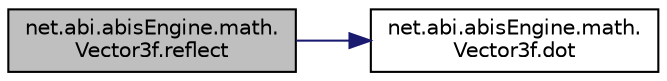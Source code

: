 digraph "net.abi.abisEngine.math.Vector3f.reflect"
{
 // LATEX_PDF_SIZE
  edge [fontname="Helvetica",fontsize="10",labelfontname="Helvetica",labelfontsize="10"];
  node [fontname="Helvetica",fontsize="10",shape=record];
  rankdir="LR";
  Node1 [label="net.abi.abisEngine.math.\lVector3f.reflect",height=0.2,width=0.4,color="black", fillcolor="grey75", style="filled", fontcolor="black",tooltip=" "];
  Node1 -> Node2 [color="midnightblue",fontsize="10",style="solid",fontname="Helvetica"];
  Node2 [label="net.abi.abisEngine.math.\lVector3f.dot",height=0.2,width=0.4,color="black", fillcolor="white", style="filled",URL="$d3/de5/classnet_1_1abi_1_1abis_engine_1_1math_1_1_vector3f.html#ab2aad95c3ea2c64f8d1195ddfc64c719",tooltip=" "];
}
